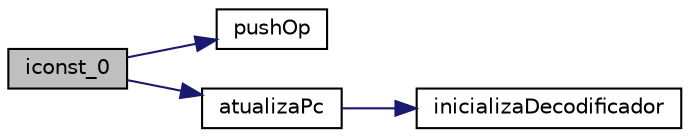 digraph "iconst_0"
{
 // INTERACTIVE_SVG=YES
  edge [fontname="Helvetica",fontsize="10",labelfontname="Helvetica",labelfontsize="10"];
  node [fontname="Helvetica",fontsize="10",shape=record];
  rankdir="LR";
  Node1333 [label="iconst_0",height=0.2,width=0.4,color="black", fillcolor="grey75", style="filled", fontcolor="black"];
  Node1333 -> Node1334 [color="midnightblue",fontsize="10",style="solid",fontname="Helvetica"];
  Node1334 [label="pushOp",height=0.2,width=0.4,color="black", fillcolor="white", style="filled",URL="$frame_8c.html#a50993c39467516396b64a90eb81af0ba"];
  Node1333 -> Node1335 [color="midnightblue",fontsize="10",style="solid",fontname="Helvetica"];
  Node1335 [label="atualizaPc",height=0.2,width=0.4,color="black", fillcolor="white", style="filled",URL="$instrucao_8c.html#abcf4bbde1212f9bb0f2ee7a6ba5aec08"];
  Node1335 -> Node1336 [color="midnightblue",fontsize="10",style="solid",fontname="Helvetica"];
  Node1336 [label="inicializaDecodificador",height=0.2,width=0.4,color="black", fillcolor="white", style="filled",URL="$decodificador_8c.html#ac4ac4bcce3fed96b1a2657ceafda40bc"];
}
